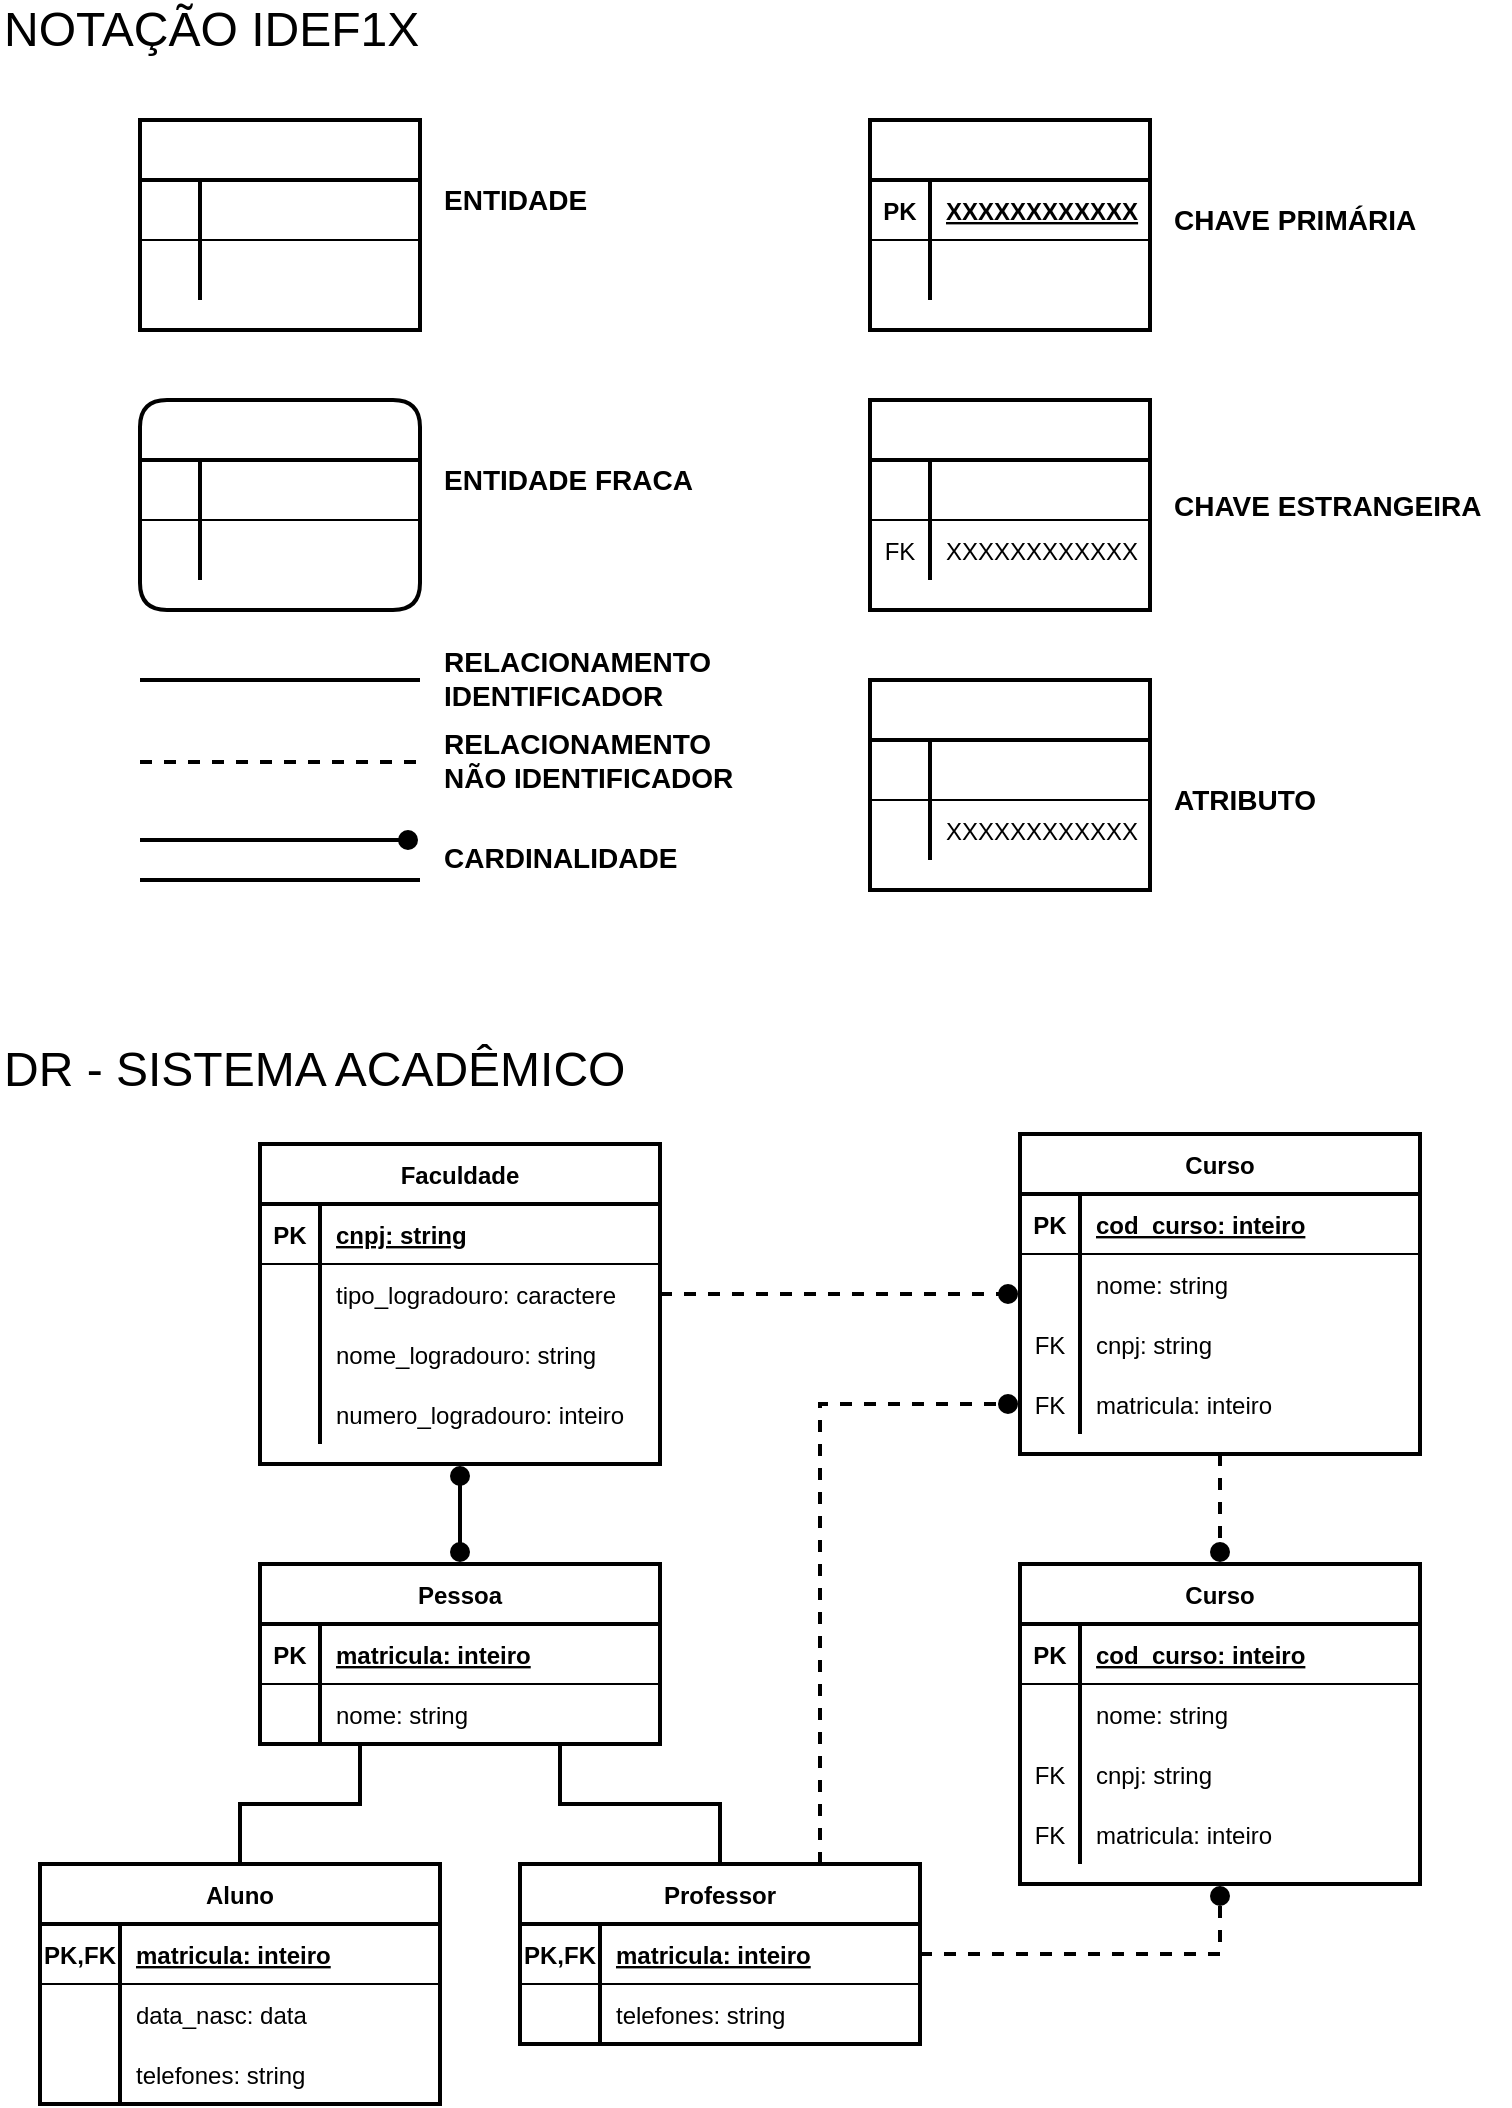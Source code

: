 <mxfile version="14.9.6" type="github">
  <diagram id="R2lEEEUBdFMjLlhIrx00" name="Page-1">
    <mxGraphModel dx="1102" dy="596" grid="1" gridSize="10" guides="1" tooltips="1" connect="1" arrows="1" fold="1" page="1" pageScale="1" pageWidth="850" pageHeight="1100" math="0" shadow="0" extFonts="Permanent Marker^https://fonts.googleapis.com/css?family=Permanent+Marker">
      <root>
        <mxCell id="0" />
        <mxCell id="1" parent="0" />
        <mxCell id="C-vyLk0tnHw3VtMMgP7b-23" value="" style="shape=table;startSize=30;container=1;collapsible=1;childLayout=tableLayout;fixedRows=1;rowLines=0;fontStyle=1;align=center;resizeLast=1;strokeWidth=2;" parent="1" vertex="1">
          <mxGeometry x="80" y="80" width="140" height="105" as="geometry" />
        </mxCell>
        <mxCell id="C-vyLk0tnHw3VtMMgP7b-24" value="" style="shape=partialRectangle;collapsible=0;dropTarget=0;pointerEvents=0;fillColor=none;points=[[0,0.5],[1,0.5]];portConstraint=eastwest;top=0;left=0;right=0;bottom=1;" parent="C-vyLk0tnHw3VtMMgP7b-23" vertex="1">
          <mxGeometry y="30" width="140" height="30" as="geometry" />
        </mxCell>
        <mxCell id="C-vyLk0tnHw3VtMMgP7b-25" value="" style="shape=partialRectangle;overflow=hidden;connectable=0;fillColor=none;top=0;left=0;bottom=0;right=0;fontStyle=1;" parent="C-vyLk0tnHw3VtMMgP7b-24" vertex="1">
          <mxGeometry width="30" height="30" as="geometry" />
        </mxCell>
        <mxCell id="C-vyLk0tnHw3VtMMgP7b-26" value="" style="shape=partialRectangle;overflow=hidden;connectable=0;fillColor=none;top=0;left=0;bottom=0;right=0;align=left;spacingLeft=6;fontStyle=5;" parent="C-vyLk0tnHw3VtMMgP7b-24" vertex="1">
          <mxGeometry x="30" width="110" height="30" as="geometry" />
        </mxCell>
        <mxCell id="C-vyLk0tnHw3VtMMgP7b-27" value="" style="shape=partialRectangle;collapsible=0;dropTarget=0;pointerEvents=0;fillColor=none;points=[[0,0.5],[1,0.5]];portConstraint=eastwest;top=0;left=0;right=0;bottom=0;" parent="C-vyLk0tnHw3VtMMgP7b-23" vertex="1">
          <mxGeometry y="60" width="140" height="30" as="geometry" />
        </mxCell>
        <mxCell id="C-vyLk0tnHw3VtMMgP7b-28" value="" style="shape=partialRectangle;overflow=hidden;connectable=0;fillColor=none;top=0;left=0;bottom=0;right=0;" parent="C-vyLk0tnHw3VtMMgP7b-27" vertex="1">
          <mxGeometry width="30" height="30" as="geometry" />
        </mxCell>
        <mxCell id="C-vyLk0tnHw3VtMMgP7b-29" value="" style="shape=partialRectangle;overflow=hidden;connectable=0;fillColor=none;top=0;left=0;bottom=0;right=0;align=left;spacingLeft=6;" parent="C-vyLk0tnHw3VtMMgP7b-27" vertex="1">
          <mxGeometry x="30" width="110" height="30" as="geometry" />
        </mxCell>
        <mxCell id="sHe2GBh5mvep-87AvqXr-1" value="NOTAÇÃO IDEF1X" style="text;html=1;strokeColor=none;fillColor=none;align=left;verticalAlign=middle;whiteSpace=wrap;rounded=0;fontSize=24;" vertex="1" parent="1">
          <mxGeometry x="10" y="20" width="310" height="30" as="geometry" />
        </mxCell>
        <mxCell id="sHe2GBh5mvep-87AvqXr-2" value="&lt;font style=&quot;font-size: 14px;&quot;&gt;ENTIDADE&lt;/font&gt;" style="text;html=1;strokeColor=none;fillColor=none;align=left;verticalAlign=middle;whiteSpace=wrap;rounded=0;fontSize=14;fontStyle=1" vertex="1" parent="1">
          <mxGeometry x="230" y="110" width="100" height="20" as="geometry" />
        </mxCell>
        <mxCell id="sHe2GBh5mvep-87AvqXr-3" value="" style="shape=table;startSize=30;container=1;collapsible=1;childLayout=tableLayout;fixedRows=1;rowLines=0;fontStyle=1;align=center;resizeLast=1;strokeWidth=2;rounded=1;" vertex="1" parent="1">
          <mxGeometry x="80" y="220" width="140" height="105" as="geometry" />
        </mxCell>
        <mxCell id="sHe2GBh5mvep-87AvqXr-4" value="" style="shape=partialRectangle;collapsible=0;dropTarget=0;pointerEvents=0;fillColor=none;points=[[0,0.5],[1,0.5]];portConstraint=eastwest;top=0;left=0;right=0;bottom=1;" vertex="1" parent="sHe2GBh5mvep-87AvqXr-3">
          <mxGeometry y="30" width="140" height="30" as="geometry" />
        </mxCell>
        <mxCell id="sHe2GBh5mvep-87AvqXr-5" value="" style="shape=partialRectangle;overflow=hidden;connectable=0;fillColor=none;top=0;left=0;bottom=0;right=0;fontStyle=1;" vertex="1" parent="sHe2GBh5mvep-87AvqXr-4">
          <mxGeometry width="30" height="30" as="geometry" />
        </mxCell>
        <mxCell id="sHe2GBh5mvep-87AvqXr-6" value="" style="shape=partialRectangle;overflow=hidden;connectable=0;fillColor=none;top=0;left=0;bottom=0;right=0;align=left;spacingLeft=6;fontStyle=5;" vertex="1" parent="sHe2GBh5mvep-87AvqXr-4">
          <mxGeometry x="30" width="110" height="30" as="geometry" />
        </mxCell>
        <mxCell id="sHe2GBh5mvep-87AvqXr-7" value="" style="shape=partialRectangle;collapsible=0;dropTarget=0;pointerEvents=0;fillColor=none;points=[[0,0.5],[1,0.5]];portConstraint=eastwest;top=0;left=0;right=0;bottom=0;" vertex="1" parent="sHe2GBh5mvep-87AvqXr-3">
          <mxGeometry y="60" width="140" height="30" as="geometry" />
        </mxCell>
        <mxCell id="sHe2GBh5mvep-87AvqXr-8" value="" style="shape=partialRectangle;overflow=hidden;connectable=0;fillColor=none;top=0;left=0;bottom=0;right=0;" vertex="1" parent="sHe2GBh5mvep-87AvqXr-7">
          <mxGeometry width="30" height="30" as="geometry" />
        </mxCell>
        <mxCell id="sHe2GBh5mvep-87AvqXr-9" value="" style="shape=partialRectangle;overflow=hidden;connectable=0;fillColor=none;top=0;left=0;bottom=0;right=0;align=left;spacingLeft=6;" vertex="1" parent="sHe2GBh5mvep-87AvqXr-7">
          <mxGeometry x="30" width="110" height="30" as="geometry" />
        </mxCell>
        <mxCell id="sHe2GBh5mvep-87AvqXr-10" value="&lt;font style=&quot;font-size: 14px&quot;&gt;ENTIDADE FRACA&lt;/font&gt;" style="text;html=1;strokeColor=none;fillColor=none;align=left;verticalAlign=middle;whiteSpace=wrap;rounded=0;fontSize=14;fontStyle=1" vertex="1" parent="1">
          <mxGeometry x="230" y="250" width="140" height="20" as="geometry" />
        </mxCell>
        <mxCell id="sHe2GBh5mvep-87AvqXr-11" value="" style="shape=table;startSize=30;container=1;collapsible=1;childLayout=tableLayout;fixedRows=1;rowLines=0;fontStyle=1;align=center;resizeLast=1;strokeWidth=2;" vertex="1" parent="1">
          <mxGeometry x="445" y="80" width="140" height="105" as="geometry" />
        </mxCell>
        <mxCell id="sHe2GBh5mvep-87AvqXr-12" value="" style="shape=partialRectangle;collapsible=0;dropTarget=0;pointerEvents=0;fillColor=none;points=[[0,0.5],[1,0.5]];portConstraint=eastwest;top=0;left=0;right=0;bottom=1;" vertex="1" parent="sHe2GBh5mvep-87AvqXr-11">
          <mxGeometry y="30" width="140" height="30" as="geometry" />
        </mxCell>
        <mxCell id="sHe2GBh5mvep-87AvqXr-13" value="PK" style="shape=partialRectangle;overflow=hidden;connectable=0;fillColor=none;top=0;left=0;bottom=0;right=0;fontStyle=1;" vertex="1" parent="sHe2GBh5mvep-87AvqXr-12">
          <mxGeometry width="30" height="30" as="geometry" />
        </mxCell>
        <mxCell id="sHe2GBh5mvep-87AvqXr-14" value="XXXXXXXXXXXX" style="shape=partialRectangle;overflow=hidden;connectable=0;fillColor=none;top=0;left=0;bottom=0;right=0;align=left;spacingLeft=6;fontStyle=5;" vertex="1" parent="sHe2GBh5mvep-87AvqXr-12">
          <mxGeometry x="30" width="110" height="30" as="geometry" />
        </mxCell>
        <mxCell id="sHe2GBh5mvep-87AvqXr-15" value="" style="shape=partialRectangle;collapsible=0;dropTarget=0;pointerEvents=0;fillColor=none;points=[[0,0.5],[1,0.5]];portConstraint=eastwest;top=0;left=0;right=0;bottom=0;" vertex="1" parent="sHe2GBh5mvep-87AvqXr-11">
          <mxGeometry y="60" width="140" height="30" as="geometry" />
        </mxCell>
        <mxCell id="sHe2GBh5mvep-87AvqXr-16" value="" style="shape=partialRectangle;overflow=hidden;connectable=0;fillColor=none;top=0;left=0;bottom=0;right=0;" vertex="1" parent="sHe2GBh5mvep-87AvqXr-15">
          <mxGeometry width="30" height="30" as="geometry" />
        </mxCell>
        <mxCell id="sHe2GBh5mvep-87AvqXr-17" value="" style="shape=partialRectangle;overflow=hidden;connectable=0;fillColor=none;top=0;left=0;bottom=0;right=0;align=left;spacingLeft=6;" vertex="1" parent="sHe2GBh5mvep-87AvqXr-15">
          <mxGeometry x="30" width="110" height="30" as="geometry" />
        </mxCell>
        <mxCell id="sHe2GBh5mvep-87AvqXr-18" value="&lt;font style=&quot;font-size: 14px&quot;&gt;CHAVE PRIMÁRIA&lt;/font&gt;" style="text;html=1;strokeColor=none;fillColor=none;align=left;verticalAlign=middle;whiteSpace=wrap;rounded=0;fontSize=14;fontStyle=1" vertex="1" parent="1">
          <mxGeometry x="595" y="120" width="140" height="20" as="geometry" />
        </mxCell>
        <mxCell id="sHe2GBh5mvep-87AvqXr-19" value="" style="shape=table;startSize=30;container=1;collapsible=1;childLayout=tableLayout;fixedRows=1;rowLines=0;fontStyle=1;align=center;resizeLast=1;strokeWidth=2;" vertex="1" parent="1">
          <mxGeometry x="445" y="220" width="140" height="105" as="geometry" />
        </mxCell>
        <mxCell id="sHe2GBh5mvep-87AvqXr-20" value="" style="shape=partialRectangle;collapsible=0;dropTarget=0;pointerEvents=0;fillColor=none;points=[[0,0.5],[1,0.5]];portConstraint=eastwest;top=0;left=0;right=0;bottom=1;" vertex="1" parent="sHe2GBh5mvep-87AvqXr-19">
          <mxGeometry y="30" width="140" height="30" as="geometry" />
        </mxCell>
        <mxCell id="sHe2GBh5mvep-87AvqXr-21" value="" style="shape=partialRectangle;overflow=hidden;connectable=0;fillColor=none;top=0;left=0;bottom=0;right=0;fontStyle=1;" vertex="1" parent="sHe2GBh5mvep-87AvqXr-20">
          <mxGeometry width="30" height="30" as="geometry" />
        </mxCell>
        <mxCell id="sHe2GBh5mvep-87AvqXr-22" value="" style="shape=partialRectangle;overflow=hidden;connectable=0;fillColor=none;top=0;left=0;bottom=0;right=0;align=left;spacingLeft=6;fontStyle=5;" vertex="1" parent="sHe2GBh5mvep-87AvqXr-20">
          <mxGeometry x="30" width="110" height="30" as="geometry" />
        </mxCell>
        <mxCell id="sHe2GBh5mvep-87AvqXr-23" value="" style="shape=partialRectangle;collapsible=0;dropTarget=0;pointerEvents=0;fillColor=none;points=[[0,0.5],[1,0.5]];portConstraint=eastwest;top=0;left=0;right=0;bottom=0;" vertex="1" parent="sHe2GBh5mvep-87AvqXr-19">
          <mxGeometry y="60" width="140" height="30" as="geometry" />
        </mxCell>
        <mxCell id="sHe2GBh5mvep-87AvqXr-24" value="FK" style="shape=partialRectangle;overflow=hidden;connectable=0;fillColor=none;top=0;left=0;bottom=0;right=0;" vertex="1" parent="sHe2GBh5mvep-87AvqXr-23">
          <mxGeometry width="30" height="30" as="geometry" />
        </mxCell>
        <mxCell id="sHe2GBh5mvep-87AvqXr-25" value="XXXXXXXXXXXX" style="shape=partialRectangle;overflow=hidden;connectable=0;fillColor=none;top=0;left=0;bottom=0;right=0;align=left;spacingLeft=6;" vertex="1" parent="sHe2GBh5mvep-87AvqXr-23">
          <mxGeometry x="30" width="110" height="30" as="geometry" />
        </mxCell>
        <mxCell id="sHe2GBh5mvep-87AvqXr-26" value="&lt;font style=&quot;font-size: 14px&quot;&gt;CHAVE ESTRANGEIRA&lt;/font&gt;" style="text;html=1;strokeColor=none;fillColor=none;align=left;verticalAlign=middle;whiteSpace=wrap;rounded=0;fontSize=14;fontStyle=1" vertex="1" parent="1">
          <mxGeometry x="595" y="262.5" width="170" height="20" as="geometry" />
        </mxCell>
        <mxCell id="sHe2GBh5mvep-87AvqXr-27" value="" style="shape=table;startSize=30;container=1;collapsible=1;childLayout=tableLayout;fixedRows=1;rowLines=0;fontStyle=1;align=center;resizeLast=1;strokeWidth=2;" vertex="1" parent="1">
          <mxGeometry x="445" y="360" width="140" height="105" as="geometry" />
        </mxCell>
        <mxCell id="sHe2GBh5mvep-87AvqXr-28" value="" style="shape=partialRectangle;collapsible=0;dropTarget=0;pointerEvents=0;fillColor=none;points=[[0,0.5],[1,0.5]];portConstraint=eastwest;top=0;left=0;right=0;bottom=1;" vertex="1" parent="sHe2GBh5mvep-87AvqXr-27">
          <mxGeometry y="30" width="140" height="30" as="geometry" />
        </mxCell>
        <mxCell id="sHe2GBh5mvep-87AvqXr-29" value="" style="shape=partialRectangle;overflow=hidden;connectable=0;fillColor=none;top=0;left=0;bottom=0;right=0;fontStyle=1;" vertex="1" parent="sHe2GBh5mvep-87AvqXr-28">
          <mxGeometry width="30" height="30" as="geometry" />
        </mxCell>
        <mxCell id="sHe2GBh5mvep-87AvqXr-30" value="" style="shape=partialRectangle;overflow=hidden;connectable=0;fillColor=none;top=0;left=0;bottom=0;right=0;align=left;spacingLeft=6;fontStyle=5;" vertex="1" parent="sHe2GBh5mvep-87AvqXr-28">
          <mxGeometry x="30" width="110" height="30" as="geometry" />
        </mxCell>
        <mxCell id="sHe2GBh5mvep-87AvqXr-31" value="" style="shape=partialRectangle;collapsible=0;dropTarget=0;pointerEvents=0;fillColor=none;points=[[0,0.5],[1,0.5]];portConstraint=eastwest;top=0;left=0;right=0;bottom=0;" vertex="1" parent="sHe2GBh5mvep-87AvqXr-27">
          <mxGeometry y="60" width="140" height="30" as="geometry" />
        </mxCell>
        <mxCell id="sHe2GBh5mvep-87AvqXr-32" value="" style="shape=partialRectangle;overflow=hidden;connectable=0;fillColor=none;top=0;left=0;bottom=0;right=0;" vertex="1" parent="sHe2GBh5mvep-87AvqXr-31">
          <mxGeometry width="30" height="30" as="geometry" />
        </mxCell>
        <mxCell id="sHe2GBh5mvep-87AvqXr-33" value="XXXXXXXXXXXX" style="shape=partialRectangle;overflow=hidden;connectable=0;fillColor=none;top=0;left=0;bottom=0;right=0;align=left;spacingLeft=6;" vertex="1" parent="sHe2GBh5mvep-87AvqXr-31">
          <mxGeometry x="30" width="110" height="30" as="geometry" />
        </mxCell>
        <mxCell id="sHe2GBh5mvep-87AvqXr-34" value="&lt;font style=&quot;font-size: 14px&quot;&gt;ATRIBUTO&lt;/font&gt;" style="text;html=1;strokeColor=none;fillColor=none;align=left;verticalAlign=middle;whiteSpace=wrap;rounded=0;fontSize=14;fontStyle=1" vertex="1" parent="1">
          <mxGeometry x="595" y="410" width="90" height="20" as="geometry" />
        </mxCell>
        <mxCell id="sHe2GBh5mvep-87AvqXr-35" value="" style="endArrow=none;html=1;rounded=0;strokeWidth=2;" edge="1" parent="1">
          <mxGeometry relative="1" as="geometry">
            <mxPoint x="80" y="360" as="sourcePoint" />
            <mxPoint x="220" y="360" as="targetPoint" />
          </mxGeometry>
        </mxCell>
        <mxCell id="sHe2GBh5mvep-87AvqXr-36" value="&lt;font style=&quot;font-size: 14px&quot;&gt;RELACIONAMENTO&lt;br&gt;IDENTIFICADOR&lt;br&gt;&lt;/font&gt;" style="text;html=1;strokeColor=none;fillColor=none;align=left;verticalAlign=middle;whiteSpace=wrap;rounded=0;fontSize=14;fontStyle=1" vertex="1" parent="1">
          <mxGeometry x="230" y="349" width="150" height="20" as="geometry" />
        </mxCell>
        <mxCell id="sHe2GBh5mvep-87AvqXr-37" value="" style="endArrow=none;html=1;rounded=0;strokeWidth=2;dashed=1;" edge="1" parent="1">
          <mxGeometry relative="1" as="geometry">
            <mxPoint x="80" y="401" as="sourcePoint" />
            <mxPoint x="220" y="401" as="targetPoint" />
          </mxGeometry>
        </mxCell>
        <mxCell id="sHe2GBh5mvep-87AvqXr-38" value="&lt;font style=&quot;font-size: 14px&quot;&gt;RELACIONAMENTO&lt;br&gt;NÃO IDENTIFICADOR&lt;br&gt;&lt;/font&gt;" style="text;html=1;strokeColor=none;fillColor=none;align=left;verticalAlign=middle;whiteSpace=wrap;rounded=0;fontSize=14;fontStyle=1" vertex="1" parent="1">
          <mxGeometry x="230" y="390" width="150" height="20" as="geometry" />
        </mxCell>
        <mxCell id="sHe2GBh5mvep-87AvqXr-39" value="" style="endArrow=circle;html=1;rounded=0;strokeWidth=2;endFill=1;endSize=2;" edge="1" parent="1">
          <mxGeometry relative="1" as="geometry">
            <mxPoint x="80" y="440" as="sourcePoint" />
            <mxPoint x="220" y="440" as="targetPoint" />
          </mxGeometry>
        </mxCell>
        <mxCell id="sHe2GBh5mvep-87AvqXr-40" value="" style="endArrow=none;html=1;rounded=0;strokeWidth=2;endFill=0;" edge="1" parent="1">
          <mxGeometry relative="1" as="geometry">
            <mxPoint x="80" y="460" as="sourcePoint" />
            <mxPoint x="220" y="460" as="targetPoint" />
          </mxGeometry>
        </mxCell>
        <mxCell id="sHe2GBh5mvep-87AvqXr-41" value="CARDINALIDADE" style="text;html=1;strokeColor=none;fillColor=none;align=left;verticalAlign=middle;whiteSpace=wrap;rounded=0;fontSize=14;fontStyle=1" vertex="1" parent="1">
          <mxGeometry x="230" y="439" width="140" height="20" as="geometry" />
        </mxCell>
        <mxCell id="sHe2GBh5mvep-87AvqXr-42" value="DR - SISTEMA ACADÊMICO" style="text;html=1;strokeColor=none;fillColor=none;align=left;verticalAlign=middle;whiteSpace=wrap;rounded=0;fontSize=24;" vertex="1" parent="1">
          <mxGeometry x="10" y="540" width="350" height="30" as="geometry" />
        </mxCell>
        <mxCell id="sHe2GBh5mvep-87AvqXr-43" value="Faculdade" style="shape=table;startSize=30;container=1;collapsible=1;childLayout=tableLayout;fixedRows=1;rowLines=0;fontStyle=1;align=center;resizeLast=1;strokeWidth=2;" vertex="1" parent="1">
          <mxGeometry x="140" y="592" width="200" height="160" as="geometry" />
        </mxCell>
        <mxCell id="sHe2GBh5mvep-87AvqXr-44" value="" style="shape=partialRectangle;collapsible=0;dropTarget=0;pointerEvents=0;fillColor=none;points=[[0,0.5],[1,0.5]];portConstraint=eastwest;top=0;left=0;right=0;bottom=1;" vertex="1" parent="sHe2GBh5mvep-87AvqXr-43">
          <mxGeometry y="30" width="200" height="30" as="geometry" />
        </mxCell>
        <mxCell id="sHe2GBh5mvep-87AvqXr-45" value="PK" style="shape=partialRectangle;overflow=hidden;connectable=0;fillColor=none;top=0;left=0;bottom=0;right=0;fontStyle=1;" vertex="1" parent="sHe2GBh5mvep-87AvqXr-44">
          <mxGeometry width="30" height="30" as="geometry" />
        </mxCell>
        <mxCell id="sHe2GBh5mvep-87AvqXr-46" value="cnpj: string" style="shape=partialRectangle;overflow=hidden;connectable=0;fillColor=none;top=0;left=0;bottom=0;right=0;align=left;spacingLeft=6;fontStyle=5;" vertex="1" parent="sHe2GBh5mvep-87AvqXr-44">
          <mxGeometry x="30" width="170" height="30" as="geometry" />
        </mxCell>
        <mxCell id="sHe2GBh5mvep-87AvqXr-47" value="" style="shape=partialRectangle;collapsible=0;dropTarget=0;pointerEvents=0;fillColor=none;points=[[0,0.5],[1,0.5]];portConstraint=eastwest;top=0;left=0;right=0;bottom=0;" vertex="1" parent="sHe2GBh5mvep-87AvqXr-43">
          <mxGeometry y="60" width="200" height="30" as="geometry" />
        </mxCell>
        <mxCell id="sHe2GBh5mvep-87AvqXr-48" value="" style="shape=partialRectangle;overflow=hidden;connectable=0;fillColor=none;top=0;left=0;bottom=0;right=0;" vertex="1" parent="sHe2GBh5mvep-87AvqXr-47">
          <mxGeometry width="30" height="30" as="geometry" />
        </mxCell>
        <mxCell id="sHe2GBh5mvep-87AvqXr-49" value="tipo_logradouro: caractere" style="shape=partialRectangle;overflow=hidden;connectable=0;fillColor=none;top=0;left=0;bottom=0;right=0;align=left;spacingLeft=6;" vertex="1" parent="sHe2GBh5mvep-87AvqXr-47">
          <mxGeometry x="30" width="170" height="30" as="geometry" />
        </mxCell>
        <mxCell id="sHe2GBh5mvep-87AvqXr-51" value="" style="shape=partialRectangle;collapsible=0;dropTarget=0;pointerEvents=0;fillColor=none;top=0;left=0;bottom=0;right=0;points=[[0,0.5],[1,0.5]];portConstraint=eastwest;rounded=1;strokeWidth=2;" vertex="1" parent="sHe2GBh5mvep-87AvqXr-43">
          <mxGeometry y="90" width="200" height="30" as="geometry" />
        </mxCell>
        <mxCell id="sHe2GBh5mvep-87AvqXr-52" value="" style="shape=partialRectangle;connectable=0;fillColor=none;top=0;left=0;bottom=0;right=0;editable=1;overflow=hidden;" vertex="1" parent="sHe2GBh5mvep-87AvqXr-51">
          <mxGeometry width="30" height="30" as="geometry" />
        </mxCell>
        <mxCell id="sHe2GBh5mvep-87AvqXr-53" value="nome_logradouro: string" style="shape=partialRectangle;connectable=0;fillColor=none;top=0;left=0;bottom=0;right=0;align=left;spacingLeft=6;overflow=hidden;" vertex="1" parent="sHe2GBh5mvep-87AvqXr-51">
          <mxGeometry x="30" width="170" height="30" as="geometry" />
        </mxCell>
        <mxCell id="sHe2GBh5mvep-87AvqXr-54" value="" style="shape=partialRectangle;collapsible=0;dropTarget=0;pointerEvents=0;fillColor=none;top=0;left=0;bottom=0;right=0;points=[[0,0.5],[1,0.5]];portConstraint=eastwest;rounded=1;strokeWidth=2;" vertex="1" parent="sHe2GBh5mvep-87AvqXr-43">
          <mxGeometry y="120" width="200" height="30" as="geometry" />
        </mxCell>
        <mxCell id="sHe2GBh5mvep-87AvqXr-55" value="" style="shape=partialRectangle;connectable=0;fillColor=none;top=0;left=0;bottom=0;right=0;editable=1;overflow=hidden;" vertex="1" parent="sHe2GBh5mvep-87AvqXr-54">
          <mxGeometry width="30" height="30" as="geometry" />
        </mxCell>
        <mxCell id="sHe2GBh5mvep-87AvqXr-56" value="numero_logradouro: inteiro" style="shape=partialRectangle;connectable=0;fillColor=none;top=0;left=0;bottom=0;right=0;align=left;spacingLeft=6;overflow=hidden;" vertex="1" parent="sHe2GBh5mvep-87AvqXr-54">
          <mxGeometry x="30" width="170" height="30" as="geometry" />
        </mxCell>
        <mxCell id="sHe2GBh5mvep-87AvqXr-122" style="edgeStyle=orthogonalEdgeStyle;rounded=0;jumpSize=6;orthogonalLoop=1;jettySize=auto;html=1;entryX=0.5;entryY=0;entryDx=0;entryDy=0;startArrow=none;startFill=0;endArrow=circle;endFill=1;startSize=2;endSize=2;sourcePerimeterSpacing=0;targetPerimeterSpacing=0;strokeWidth=2;dashed=1;" edge="1" parent="1" source="sHe2GBh5mvep-87AvqXr-57" target="sHe2GBh5mvep-87AvqXr-109">
          <mxGeometry relative="1" as="geometry" />
        </mxCell>
        <mxCell id="sHe2GBh5mvep-87AvqXr-57" value="Curso" style="shape=table;startSize=30;container=1;collapsible=1;childLayout=tableLayout;fixedRows=1;rowLines=0;fontStyle=1;align=center;resizeLast=1;strokeWidth=2;" vertex="1" parent="1">
          <mxGeometry x="520" y="587" width="200" height="160" as="geometry" />
        </mxCell>
        <mxCell id="sHe2GBh5mvep-87AvqXr-58" value="" style="shape=partialRectangle;collapsible=0;dropTarget=0;pointerEvents=0;fillColor=none;points=[[0,0.5],[1,0.5]];portConstraint=eastwest;top=0;left=0;right=0;bottom=1;" vertex="1" parent="sHe2GBh5mvep-87AvqXr-57">
          <mxGeometry y="30" width="200" height="30" as="geometry" />
        </mxCell>
        <mxCell id="sHe2GBh5mvep-87AvqXr-59" value="PK" style="shape=partialRectangle;overflow=hidden;connectable=0;fillColor=none;top=0;left=0;bottom=0;right=0;fontStyle=1;" vertex="1" parent="sHe2GBh5mvep-87AvqXr-58">
          <mxGeometry width="30" height="30" as="geometry" />
        </mxCell>
        <mxCell id="sHe2GBh5mvep-87AvqXr-60" value="cod_curso: inteiro" style="shape=partialRectangle;overflow=hidden;connectable=0;fillColor=none;top=0;left=0;bottom=0;right=0;align=left;spacingLeft=6;fontStyle=5;" vertex="1" parent="sHe2GBh5mvep-87AvqXr-58">
          <mxGeometry x="30" width="170" height="30" as="geometry" />
        </mxCell>
        <mxCell id="sHe2GBh5mvep-87AvqXr-61" value="" style="shape=partialRectangle;collapsible=0;dropTarget=0;pointerEvents=0;fillColor=none;points=[[0,0.5],[1,0.5]];portConstraint=eastwest;top=0;left=0;right=0;bottom=0;" vertex="1" parent="sHe2GBh5mvep-87AvqXr-57">
          <mxGeometry y="60" width="200" height="30" as="geometry" />
        </mxCell>
        <mxCell id="sHe2GBh5mvep-87AvqXr-62" value="" style="shape=partialRectangle;overflow=hidden;connectable=0;fillColor=none;top=0;left=0;bottom=0;right=0;" vertex="1" parent="sHe2GBh5mvep-87AvqXr-61">
          <mxGeometry width="30" height="30" as="geometry" />
        </mxCell>
        <mxCell id="sHe2GBh5mvep-87AvqXr-63" value="nome: string" style="shape=partialRectangle;overflow=hidden;connectable=0;fillColor=none;top=0;left=0;bottom=0;right=0;align=left;spacingLeft=6;" vertex="1" parent="sHe2GBh5mvep-87AvqXr-61">
          <mxGeometry x="30" width="170" height="30" as="geometry" />
        </mxCell>
        <mxCell id="sHe2GBh5mvep-87AvqXr-64" value="" style="shape=partialRectangle;collapsible=0;dropTarget=0;pointerEvents=0;fillColor=none;top=0;left=0;bottom=0;right=0;points=[[0,0.5],[1,0.5]];portConstraint=eastwest;rounded=1;strokeWidth=2;" vertex="1" parent="sHe2GBh5mvep-87AvqXr-57">
          <mxGeometry y="90" width="200" height="30" as="geometry" />
        </mxCell>
        <mxCell id="sHe2GBh5mvep-87AvqXr-65" value="FK" style="shape=partialRectangle;connectable=0;fillColor=none;top=0;left=0;bottom=0;right=0;editable=1;overflow=hidden;" vertex="1" parent="sHe2GBh5mvep-87AvqXr-64">
          <mxGeometry width="30" height="30" as="geometry" />
        </mxCell>
        <mxCell id="sHe2GBh5mvep-87AvqXr-66" value="cnpj: string" style="shape=partialRectangle;connectable=0;fillColor=none;top=0;left=0;bottom=0;right=0;align=left;spacingLeft=6;overflow=hidden;" vertex="1" parent="sHe2GBh5mvep-87AvqXr-64">
          <mxGeometry x="30" width="170" height="30" as="geometry" />
        </mxCell>
        <mxCell id="sHe2GBh5mvep-87AvqXr-67" value="" style="shape=partialRectangle;collapsible=0;dropTarget=0;pointerEvents=0;fillColor=none;top=0;left=0;bottom=0;right=0;points=[[0,0.5],[1,0.5]];portConstraint=eastwest;rounded=1;strokeWidth=2;" vertex="1" parent="sHe2GBh5mvep-87AvqXr-57">
          <mxGeometry y="120" width="200" height="30" as="geometry" />
        </mxCell>
        <mxCell id="sHe2GBh5mvep-87AvqXr-68" value="FK" style="shape=partialRectangle;connectable=0;fillColor=none;top=0;left=0;bottom=0;right=0;editable=1;overflow=hidden;" vertex="1" parent="sHe2GBh5mvep-87AvqXr-67">
          <mxGeometry width="30" height="30" as="geometry" />
        </mxCell>
        <mxCell id="sHe2GBh5mvep-87AvqXr-69" value="matricula: inteiro" style="shape=partialRectangle;connectable=0;fillColor=none;top=0;left=0;bottom=0;right=0;align=left;spacingLeft=6;overflow=hidden;" vertex="1" parent="sHe2GBh5mvep-87AvqXr-67">
          <mxGeometry x="30" width="170" height="30" as="geometry" />
        </mxCell>
        <mxCell id="sHe2GBh5mvep-87AvqXr-72" value="" style="rounded=0;orthogonalLoop=1;jettySize=auto;entryX=0;entryY=0.5;entryDx=0;entryDy=0;dashed=1;endArrow=circle;endFill=1;exitX=1;exitY=0.5;exitDx=0;exitDy=0;strokeWidth=2;targetPerimeterSpacing=0;sourcePerimeterSpacing=0;endSize=2;jumpSize=6;html=1;spacingRight=0;spacingBottom=0;" edge="1" parent="1" source="sHe2GBh5mvep-87AvqXr-47" target="sHe2GBh5mvep-87AvqXr-57">
          <mxGeometry relative="1" as="geometry" />
        </mxCell>
        <mxCell id="sHe2GBh5mvep-87AvqXr-86" style="edgeStyle=none;rounded=0;jumpSize=6;orthogonalLoop=1;jettySize=auto;html=1;entryX=0.5;entryY=1;entryDx=0;entryDy=0;endArrow=circle;endFill=1;endSize=2;sourcePerimeterSpacing=0;targetPerimeterSpacing=0;strokeWidth=2;startArrow=circle;startFill=1;startSize=2;" edge="1" parent="1" source="sHe2GBh5mvep-87AvqXr-73" target="sHe2GBh5mvep-87AvqXr-43">
          <mxGeometry relative="1" as="geometry" />
        </mxCell>
        <mxCell id="sHe2GBh5mvep-87AvqXr-73" value="Pessoa" style="shape=table;startSize=30;container=1;collapsible=1;childLayout=tableLayout;fixedRows=1;rowLines=0;fontStyle=1;align=center;resizeLast=1;strokeWidth=2;" vertex="1" parent="1">
          <mxGeometry x="140" y="802" width="200" height="90" as="geometry" />
        </mxCell>
        <mxCell id="sHe2GBh5mvep-87AvqXr-74" value="" style="shape=partialRectangle;collapsible=0;dropTarget=0;pointerEvents=0;fillColor=none;points=[[0,0.5],[1,0.5]];portConstraint=eastwest;top=0;left=0;right=0;bottom=1;" vertex="1" parent="sHe2GBh5mvep-87AvqXr-73">
          <mxGeometry y="30" width="200" height="30" as="geometry" />
        </mxCell>
        <mxCell id="sHe2GBh5mvep-87AvqXr-75" value="PK" style="shape=partialRectangle;overflow=hidden;connectable=0;fillColor=none;top=0;left=0;bottom=0;right=0;fontStyle=1;" vertex="1" parent="sHe2GBh5mvep-87AvqXr-74">
          <mxGeometry width="30" height="30" as="geometry" />
        </mxCell>
        <mxCell id="sHe2GBh5mvep-87AvqXr-76" value="matricula: inteiro" style="shape=partialRectangle;overflow=hidden;connectable=0;fillColor=none;top=0;left=0;bottom=0;right=0;align=left;spacingLeft=6;fontStyle=5;" vertex="1" parent="sHe2GBh5mvep-87AvqXr-74">
          <mxGeometry x="30" width="170" height="30" as="geometry" />
        </mxCell>
        <mxCell id="sHe2GBh5mvep-87AvqXr-77" value="" style="shape=partialRectangle;collapsible=0;dropTarget=0;pointerEvents=0;fillColor=none;points=[[0,0.5],[1,0.5]];portConstraint=eastwest;top=0;left=0;right=0;bottom=0;" vertex="1" parent="sHe2GBh5mvep-87AvqXr-73">
          <mxGeometry y="60" width="200" height="30" as="geometry" />
        </mxCell>
        <mxCell id="sHe2GBh5mvep-87AvqXr-78" value="" style="shape=partialRectangle;overflow=hidden;connectable=0;fillColor=none;top=0;left=0;bottom=0;right=0;" vertex="1" parent="sHe2GBh5mvep-87AvqXr-77">
          <mxGeometry width="30" height="30" as="geometry" />
        </mxCell>
        <mxCell id="sHe2GBh5mvep-87AvqXr-79" value="nome: string" style="shape=partialRectangle;overflow=hidden;connectable=0;fillColor=none;top=0;left=0;bottom=0;right=0;align=left;spacingLeft=6;" vertex="1" parent="sHe2GBh5mvep-87AvqXr-77">
          <mxGeometry x="30" width="170" height="30" as="geometry" />
        </mxCell>
        <mxCell id="sHe2GBh5mvep-87AvqXr-94" style="edgeStyle=orthogonalEdgeStyle;rounded=0;jumpSize=6;orthogonalLoop=1;jettySize=auto;html=1;entryX=0.25;entryY=1;entryDx=0;entryDy=0;startArrow=none;startFill=0;endArrow=none;endFill=0;startSize=2;endSize=2;sourcePerimeterSpacing=0;targetPerimeterSpacing=0;strokeWidth=2;" edge="1" parent="1" source="sHe2GBh5mvep-87AvqXr-87" target="sHe2GBh5mvep-87AvqXr-73">
          <mxGeometry relative="1" as="geometry" />
        </mxCell>
        <mxCell id="sHe2GBh5mvep-87AvqXr-87" value="Aluno" style="shape=table;startSize=30;container=1;collapsible=1;childLayout=tableLayout;fixedRows=1;rowLines=0;fontStyle=1;align=center;resizeLast=1;strokeWidth=2;" vertex="1" parent="1">
          <mxGeometry x="30" y="952" width="200" height="120" as="geometry" />
        </mxCell>
        <mxCell id="sHe2GBh5mvep-87AvqXr-88" value="" style="shape=partialRectangle;collapsible=0;dropTarget=0;pointerEvents=0;fillColor=none;points=[[0,0.5],[1,0.5]];portConstraint=eastwest;top=0;left=0;right=0;bottom=1;" vertex="1" parent="sHe2GBh5mvep-87AvqXr-87">
          <mxGeometry y="30" width="200" height="30" as="geometry" />
        </mxCell>
        <mxCell id="sHe2GBh5mvep-87AvqXr-89" value="PK,FK" style="shape=partialRectangle;overflow=hidden;connectable=0;fillColor=none;top=0;left=0;bottom=0;right=0;fontStyle=1;" vertex="1" parent="sHe2GBh5mvep-87AvqXr-88">
          <mxGeometry width="40" height="30" as="geometry" />
        </mxCell>
        <mxCell id="sHe2GBh5mvep-87AvqXr-90" value="matricula: inteiro" style="shape=partialRectangle;overflow=hidden;connectable=0;fillColor=none;top=0;left=0;bottom=0;right=0;align=left;spacingLeft=6;fontStyle=5;" vertex="1" parent="sHe2GBh5mvep-87AvqXr-88">
          <mxGeometry x="40" width="160" height="30" as="geometry" />
        </mxCell>
        <mxCell id="sHe2GBh5mvep-87AvqXr-91" value="" style="shape=partialRectangle;collapsible=0;dropTarget=0;pointerEvents=0;fillColor=none;points=[[0,0.5],[1,0.5]];portConstraint=eastwest;top=0;left=0;right=0;bottom=0;" vertex="1" parent="sHe2GBh5mvep-87AvqXr-87">
          <mxGeometry y="60" width="200" height="30" as="geometry" />
        </mxCell>
        <mxCell id="sHe2GBh5mvep-87AvqXr-92" value="" style="shape=partialRectangle;overflow=hidden;connectable=0;fillColor=none;top=0;left=0;bottom=0;right=0;" vertex="1" parent="sHe2GBh5mvep-87AvqXr-91">
          <mxGeometry width="40" height="30" as="geometry" />
        </mxCell>
        <mxCell id="sHe2GBh5mvep-87AvqXr-93" value="data_nasc: data" style="shape=partialRectangle;overflow=hidden;connectable=0;fillColor=none;top=0;left=0;bottom=0;right=0;align=left;spacingLeft=6;" vertex="1" parent="sHe2GBh5mvep-87AvqXr-91">
          <mxGeometry x="40" width="160" height="30" as="geometry" />
        </mxCell>
        <mxCell id="sHe2GBh5mvep-87AvqXr-95" value="" style="shape=partialRectangle;collapsible=0;dropTarget=0;pointerEvents=0;fillColor=none;points=[[0,0.5],[1,0.5]];portConstraint=eastwest;top=0;left=0;right=0;bottom=0;" vertex="1" parent="sHe2GBh5mvep-87AvqXr-87">
          <mxGeometry y="90" width="200" height="30" as="geometry" />
        </mxCell>
        <mxCell id="sHe2GBh5mvep-87AvqXr-96" value="" style="shape=partialRectangle;overflow=hidden;connectable=0;fillColor=none;top=0;left=0;bottom=0;right=0;" vertex="1" parent="sHe2GBh5mvep-87AvqXr-95">
          <mxGeometry width="40" height="30" as="geometry" />
        </mxCell>
        <mxCell id="sHe2GBh5mvep-87AvqXr-97" value="telefones: string" style="shape=partialRectangle;overflow=hidden;connectable=0;fillColor=none;top=0;left=0;bottom=0;right=0;align=left;spacingLeft=6;" vertex="1" parent="sHe2GBh5mvep-87AvqXr-95">
          <mxGeometry x="40" width="160" height="30" as="geometry" />
        </mxCell>
        <mxCell id="sHe2GBh5mvep-87AvqXr-108" style="edgeStyle=orthogonalEdgeStyle;rounded=0;jumpSize=6;orthogonalLoop=1;jettySize=auto;html=1;entryX=0.75;entryY=1;entryDx=0;entryDy=0;startArrow=none;startFill=0;endArrow=none;endFill=0;startSize=2;endSize=2;sourcePerimeterSpacing=0;targetPerimeterSpacing=0;strokeWidth=2;" edge="1" parent="1" source="sHe2GBh5mvep-87AvqXr-98" target="sHe2GBh5mvep-87AvqXr-73">
          <mxGeometry relative="1" as="geometry" />
        </mxCell>
        <mxCell id="sHe2GBh5mvep-87AvqXr-124" style="edgeStyle=orthogonalEdgeStyle;rounded=0;jumpSize=6;orthogonalLoop=1;jettySize=auto;html=1;entryX=0;entryY=0.5;entryDx=0;entryDy=0;dashed=1;startArrow=none;startFill=0;endArrow=circle;endFill=1;startSize=2;endSize=2;sourcePerimeterSpacing=0;targetPerimeterSpacing=0;strokeWidth=2;exitX=0.75;exitY=0;exitDx=0;exitDy=0;" edge="1" parent="1" source="sHe2GBh5mvep-87AvqXr-98" target="sHe2GBh5mvep-87AvqXr-67">
          <mxGeometry relative="1" as="geometry">
            <Array as="points">
              <mxPoint x="420" y="722" />
            </Array>
          </mxGeometry>
        </mxCell>
        <mxCell id="sHe2GBh5mvep-87AvqXr-98" value="Professor" style="shape=table;startSize=30;container=1;collapsible=1;childLayout=tableLayout;fixedRows=1;rowLines=0;fontStyle=1;align=center;resizeLast=1;strokeWidth=2;" vertex="1" parent="1">
          <mxGeometry x="270" y="952" width="200" height="90" as="geometry" />
        </mxCell>
        <mxCell id="sHe2GBh5mvep-87AvqXr-99" value="" style="shape=partialRectangle;collapsible=0;dropTarget=0;pointerEvents=0;fillColor=none;points=[[0,0.5],[1,0.5]];portConstraint=eastwest;top=0;left=0;right=0;bottom=1;" vertex="1" parent="sHe2GBh5mvep-87AvqXr-98">
          <mxGeometry y="30" width="200" height="30" as="geometry" />
        </mxCell>
        <mxCell id="sHe2GBh5mvep-87AvqXr-100" value="PK,FK" style="shape=partialRectangle;overflow=hidden;connectable=0;fillColor=none;top=0;left=0;bottom=0;right=0;fontStyle=1;" vertex="1" parent="sHe2GBh5mvep-87AvqXr-99">
          <mxGeometry width="40" height="30" as="geometry" />
        </mxCell>
        <mxCell id="sHe2GBh5mvep-87AvqXr-101" value="matricula: inteiro" style="shape=partialRectangle;overflow=hidden;connectable=0;fillColor=none;top=0;left=0;bottom=0;right=0;align=left;spacingLeft=6;fontStyle=5;" vertex="1" parent="sHe2GBh5mvep-87AvqXr-99">
          <mxGeometry x="40" width="160" height="30" as="geometry" />
        </mxCell>
        <mxCell id="sHe2GBh5mvep-87AvqXr-105" value="" style="shape=partialRectangle;collapsible=0;dropTarget=0;pointerEvents=0;fillColor=none;points=[[0,0.5],[1,0.5]];portConstraint=eastwest;top=0;left=0;right=0;bottom=0;" vertex="1" parent="sHe2GBh5mvep-87AvqXr-98">
          <mxGeometry y="60" width="200" height="30" as="geometry" />
        </mxCell>
        <mxCell id="sHe2GBh5mvep-87AvqXr-106" value="" style="shape=partialRectangle;overflow=hidden;connectable=0;fillColor=none;top=0;left=0;bottom=0;right=0;" vertex="1" parent="sHe2GBh5mvep-87AvqXr-105">
          <mxGeometry width="40" height="30" as="geometry" />
        </mxCell>
        <mxCell id="sHe2GBh5mvep-87AvqXr-107" value="telefones: string" style="shape=partialRectangle;overflow=hidden;connectable=0;fillColor=none;top=0;left=0;bottom=0;right=0;align=left;spacingLeft=6;" vertex="1" parent="sHe2GBh5mvep-87AvqXr-105">
          <mxGeometry x="40" width="160" height="30" as="geometry" />
        </mxCell>
        <mxCell id="sHe2GBh5mvep-87AvqXr-109" value="Curso" style="shape=table;startSize=30;container=1;collapsible=1;childLayout=tableLayout;fixedRows=1;rowLines=0;fontStyle=1;align=center;resizeLast=1;strokeWidth=2;" vertex="1" parent="1">
          <mxGeometry x="520" y="802" width="200" height="160" as="geometry" />
        </mxCell>
        <mxCell id="sHe2GBh5mvep-87AvqXr-110" value="" style="shape=partialRectangle;collapsible=0;dropTarget=0;pointerEvents=0;fillColor=none;points=[[0,0.5],[1,0.5]];portConstraint=eastwest;top=0;left=0;right=0;bottom=1;" vertex="1" parent="sHe2GBh5mvep-87AvqXr-109">
          <mxGeometry y="30" width="200" height="30" as="geometry" />
        </mxCell>
        <mxCell id="sHe2GBh5mvep-87AvqXr-111" value="PK" style="shape=partialRectangle;overflow=hidden;connectable=0;fillColor=none;top=0;left=0;bottom=0;right=0;fontStyle=1;" vertex="1" parent="sHe2GBh5mvep-87AvqXr-110">
          <mxGeometry width="30" height="30" as="geometry" />
        </mxCell>
        <mxCell id="sHe2GBh5mvep-87AvqXr-112" value="cod_curso: inteiro" style="shape=partialRectangle;overflow=hidden;connectable=0;fillColor=none;top=0;left=0;bottom=0;right=0;align=left;spacingLeft=6;fontStyle=5;" vertex="1" parent="sHe2GBh5mvep-87AvqXr-110">
          <mxGeometry x="30" width="170" height="30" as="geometry" />
        </mxCell>
        <mxCell id="sHe2GBh5mvep-87AvqXr-113" value="" style="shape=partialRectangle;collapsible=0;dropTarget=0;pointerEvents=0;fillColor=none;points=[[0,0.5],[1,0.5]];portConstraint=eastwest;top=0;left=0;right=0;bottom=0;" vertex="1" parent="sHe2GBh5mvep-87AvqXr-109">
          <mxGeometry y="60" width="200" height="30" as="geometry" />
        </mxCell>
        <mxCell id="sHe2GBh5mvep-87AvqXr-114" value="" style="shape=partialRectangle;overflow=hidden;connectable=0;fillColor=none;top=0;left=0;bottom=0;right=0;" vertex="1" parent="sHe2GBh5mvep-87AvqXr-113">
          <mxGeometry width="30" height="30" as="geometry" />
        </mxCell>
        <mxCell id="sHe2GBh5mvep-87AvqXr-115" value="nome: string" style="shape=partialRectangle;overflow=hidden;connectable=0;fillColor=none;top=0;left=0;bottom=0;right=0;align=left;spacingLeft=6;" vertex="1" parent="sHe2GBh5mvep-87AvqXr-113">
          <mxGeometry x="30" width="170" height="30" as="geometry" />
        </mxCell>
        <mxCell id="sHe2GBh5mvep-87AvqXr-116" value="" style="shape=partialRectangle;collapsible=0;dropTarget=0;pointerEvents=0;fillColor=none;top=0;left=0;bottom=0;right=0;points=[[0,0.5],[1,0.5]];portConstraint=eastwest;rounded=1;strokeWidth=2;" vertex="1" parent="sHe2GBh5mvep-87AvqXr-109">
          <mxGeometry y="90" width="200" height="30" as="geometry" />
        </mxCell>
        <mxCell id="sHe2GBh5mvep-87AvqXr-117" value="FK" style="shape=partialRectangle;connectable=0;fillColor=none;top=0;left=0;bottom=0;right=0;editable=1;overflow=hidden;" vertex="1" parent="sHe2GBh5mvep-87AvqXr-116">
          <mxGeometry width="30" height="30" as="geometry" />
        </mxCell>
        <mxCell id="sHe2GBh5mvep-87AvqXr-118" value="cnpj: string" style="shape=partialRectangle;connectable=0;fillColor=none;top=0;left=0;bottom=0;right=0;align=left;spacingLeft=6;overflow=hidden;" vertex="1" parent="sHe2GBh5mvep-87AvqXr-116">
          <mxGeometry x="30" width="170" height="30" as="geometry" />
        </mxCell>
        <mxCell id="sHe2GBh5mvep-87AvqXr-119" value="" style="shape=partialRectangle;collapsible=0;dropTarget=0;pointerEvents=0;fillColor=none;top=0;left=0;bottom=0;right=0;points=[[0,0.5],[1,0.5]];portConstraint=eastwest;rounded=1;strokeWidth=2;" vertex="1" parent="sHe2GBh5mvep-87AvqXr-109">
          <mxGeometry y="120" width="200" height="30" as="geometry" />
        </mxCell>
        <mxCell id="sHe2GBh5mvep-87AvqXr-120" value="FK" style="shape=partialRectangle;connectable=0;fillColor=none;top=0;left=0;bottom=0;right=0;editable=1;overflow=hidden;" vertex="1" parent="sHe2GBh5mvep-87AvqXr-119">
          <mxGeometry width="30" height="30" as="geometry" />
        </mxCell>
        <mxCell id="sHe2GBh5mvep-87AvqXr-121" value="matricula: inteiro" style="shape=partialRectangle;connectable=0;fillColor=none;top=0;left=0;bottom=0;right=0;align=left;spacingLeft=6;overflow=hidden;" vertex="1" parent="sHe2GBh5mvep-87AvqXr-119">
          <mxGeometry x="30" width="170" height="30" as="geometry" />
        </mxCell>
        <mxCell id="sHe2GBh5mvep-87AvqXr-123" style="edgeStyle=orthogonalEdgeStyle;rounded=0;jumpSize=6;orthogonalLoop=1;jettySize=auto;html=1;entryX=0.5;entryY=1;entryDx=0;entryDy=0;dashed=1;startArrow=none;startFill=0;endArrow=circle;endFill=1;startSize=2;endSize=2;sourcePerimeterSpacing=0;targetPerimeterSpacing=0;strokeWidth=2;" edge="1" parent="1" source="sHe2GBh5mvep-87AvqXr-99" target="sHe2GBh5mvep-87AvqXr-109">
          <mxGeometry relative="1" as="geometry" />
        </mxCell>
      </root>
    </mxGraphModel>
  </diagram>
</mxfile>
